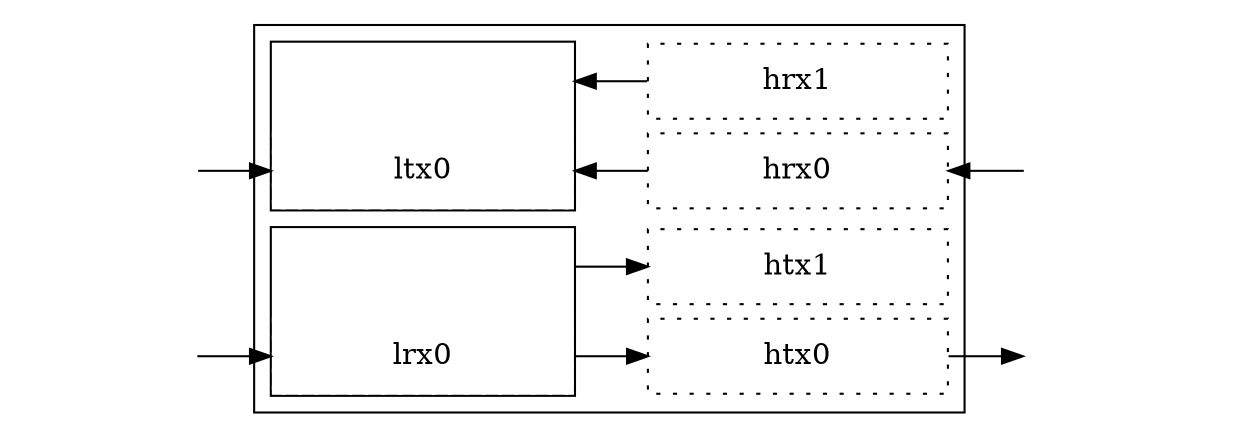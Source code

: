 digraph {
  tooltip="Graph Tooltip"
  rankdir="LR"
  compound=true
  nodesep=0.1

  # lm: line model
  lm_lrx0 [style=invis]
  lm_lrx0 -> ltx0 [lhead=cluster_ltx0]
  lm_ltx0 [style=invis]
  lm_ltx0 -> lrx0 [lhead=cluster_lrx0]
  subgraph cluster_chip {
    subgraph cluster_ltx0 {
      margin="1,1"
      ltx0 [shape=rect, style=dotted, color=white, width=2]
      ltx00[style=invis]
      #ltx01[style=invis]
      ltx0->ltx00 [style=invis]
      {rank=same;ltx0;ltx00}
    }
    
    hrx0 [shape=rect, style=dotted, width=2]
    hrx1 [shape=rect, style=dotted, width=2]

    ltx0  -> hrx0 [dir=back, ltail=cluster_ltx0]
    ltx00 -> hrx1 [dir=back, ltail=cluster_ltx0]
    
    subgraph cluster_lrx0 {
      margin="1,1"
      lrx0 [shape=rect, style=dotted, color=white, width=2]
      lrx00[style=invis]
      #ltx01[style=invis]
      lrx0->lrx00 [style=invis]
      {rank=same;lrx0;lrx00}
    }
        
    htx0 [shape=rect, style=dotted, width=2]
    htx1 [shape=rect, style=dotted, width=2]
    
    lrx0  -> htx0 [ltail=cluster_lrx0]
    lrx00 -> htx1 [ltail=cluster_lrx0]
  }
  
  # hm: host model
  hm_htx0 [style=invis]
  hrx0 -> hm_htx0 [dir=back]
  
  hm_hrx0 [style=invis]
  htx0 -> hm_hrx0
}